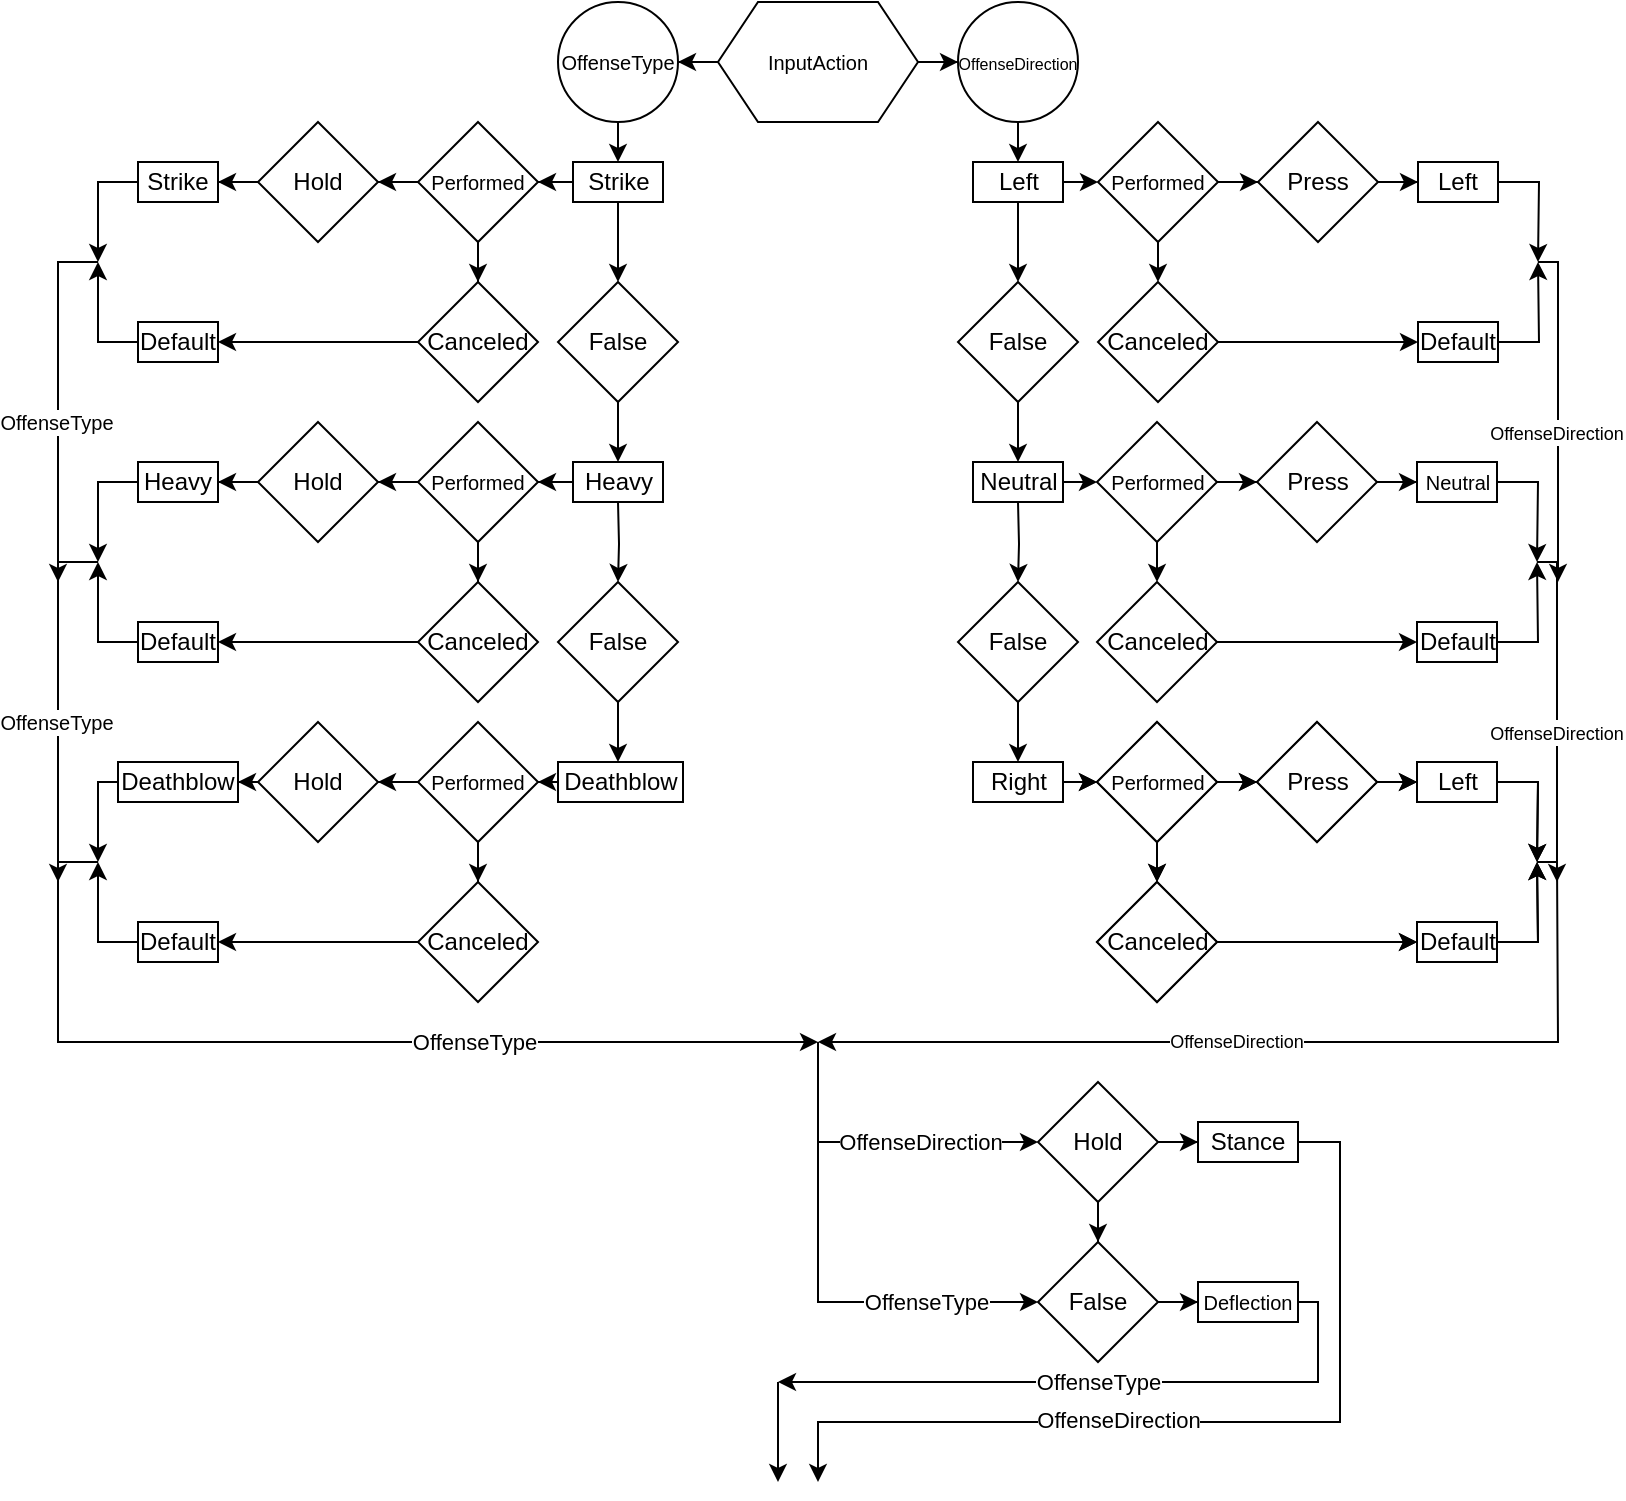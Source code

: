<mxfile version="24.7.7">
  <diagram name="Page-1" id="xpxKZQ_WyY-yNL0vuU9K">
    <mxGraphModel dx="1062" dy="573" grid="1" gridSize="10" guides="1" tooltips="1" connect="1" arrows="1" fold="1" page="1" pageScale="1" pageWidth="827" pageHeight="1169" math="0" shadow="0">
      <root>
        <mxCell id="0" />
        <mxCell id="1" parent="0" />
        <mxCell id="gS8Tz13PUogkv73b-dUA-65" value="" style="edgeStyle=orthogonalEdgeStyle;rounded=0;orthogonalLoop=1;jettySize=auto;html=1;" edge="1" parent="1" source="gS8Tz13PUogkv73b-dUA-63" target="gS8Tz13PUogkv73b-dUA-64">
          <mxGeometry relative="1" as="geometry" />
        </mxCell>
        <mxCell id="gS8Tz13PUogkv73b-dUA-63" value="&lt;font style=&quot;font-size: 10px;&quot;&gt;InputAction&lt;/font&gt;" style="shape=hexagon;perimeter=hexagonPerimeter2;whiteSpace=wrap;html=1;fixedSize=1;" vertex="1" parent="1">
          <mxGeometry x="369" y="210" width="100" height="60" as="geometry" />
        </mxCell>
        <mxCell id="gS8Tz13PUogkv73b-dUA-67" value="" style="edgeStyle=orthogonalEdgeStyle;rounded=0;orthogonalLoop=1;jettySize=auto;html=1;" edge="1" parent="1" source="gS8Tz13PUogkv73b-dUA-64" target="gS8Tz13PUogkv73b-dUA-66">
          <mxGeometry relative="1" as="geometry">
            <Array as="points">
              <mxPoint x="319" y="280" />
              <mxPoint x="319" y="280" />
            </Array>
          </mxGeometry>
        </mxCell>
        <mxCell id="gS8Tz13PUogkv73b-dUA-64" value="&lt;font style=&quot;font-size: 10px;&quot;&gt;OffenseType&lt;/font&gt;" style="ellipse;whiteSpace=wrap;html=1;" vertex="1" parent="1">
          <mxGeometry x="289" y="210" width="60" height="60" as="geometry" />
        </mxCell>
        <mxCell id="gS8Tz13PUogkv73b-dUA-69" value="" style="edgeStyle=orthogonalEdgeStyle;rounded=0;orthogonalLoop=1;jettySize=auto;html=1;" edge="1" parent="1" source="gS8Tz13PUogkv73b-dUA-66" target="gS8Tz13PUogkv73b-dUA-68">
          <mxGeometry relative="1" as="geometry" />
        </mxCell>
        <mxCell id="gS8Tz13PUogkv73b-dUA-86" style="edgeStyle=orthogonalEdgeStyle;rounded=0;orthogonalLoop=1;jettySize=auto;html=1;" edge="1" parent="1" source="gS8Tz13PUogkv73b-dUA-66" target="gS8Tz13PUogkv73b-dUA-85">
          <mxGeometry relative="1" as="geometry" />
        </mxCell>
        <mxCell id="gS8Tz13PUogkv73b-dUA-66" value="&lt;font style=&quot;font-size: 12px;&quot;&gt;Strike&lt;/font&gt;" style="whiteSpace=wrap;html=1;" vertex="1" parent="1">
          <mxGeometry x="296.5" y="290" width="45" height="20" as="geometry" />
        </mxCell>
        <mxCell id="gS8Tz13PUogkv73b-dUA-71" value="" style="edgeStyle=orthogonalEdgeStyle;rounded=0;orthogonalLoop=1;jettySize=auto;html=1;" edge="1" parent="1" source="gS8Tz13PUogkv73b-dUA-68" target="gS8Tz13PUogkv73b-dUA-70">
          <mxGeometry relative="1" as="geometry" />
        </mxCell>
        <mxCell id="gS8Tz13PUogkv73b-dUA-77" value="" style="edgeStyle=orthogonalEdgeStyle;rounded=0;orthogonalLoop=1;jettySize=auto;html=1;" edge="1" parent="1" source="gS8Tz13PUogkv73b-dUA-68" target="gS8Tz13PUogkv73b-dUA-76">
          <mxGeometry relative="1" as="geometry" />
        </mxCell>
        <mxCell id="gS8Tz13PUogkv73b-dUA-68" value="&lt;font style=&quot;font-size: 10px;&quot;&gt;Performed&lt;/font&gt;" style="rhombus;whiteSpace=wrap;html=1;" vertex="1" parent="1">
          <mxGeometry x="219" y="270" width="60" height="60" as="geometry" />
        </mxCell>
        <mxCell id="gS8Tz13PUogkv73b-dUA-75" value="" style="edgeStyle=orthogonalEdgeStyle;rounded=0;orthogonalLoop=1;jettySize=auto;html=1;" edge="1" parent="1" source="gS8Tz13PUogkv73b-dUA-70" target="gS8Tz13PUogkv73b-dUA-74">
          <mxGeometry relative="1" as="geometry" />
        </mxCell>
        <mxCell id="gS8Tz13PUogkv73b-dUA-70" value="Hold" style="rhombus;whiteSpace=wrap;html=1;" vertex="1" parent="1">
          <mxGeometry x="139" y="270" width="60" height="60" as="geometry" />
        </mxCell>
        <mxCell id="gS8Tz13PUogkv73b-dUA-82" style="edgeStyle=orthogonalEdgeStyle;rounded=0;orthogonalLoop=1;jettySize=auto;html=1;" edge="1" parent="1" source="gS8Tz13PUogkv73b-dUA-74">
          <mxGeometry relative="1" as="geometry">
            <mxPoint x="59" y="340" as="targetPoint" />
          </mxGeometry>
        </mxCell>
        <mxCell id="gS8Tz13PUogkv73b-dUA-74" value="Strike" style="whiteSpace=wrap;html=1;" vertex="1" parent="1">
          <mxGeometry x="79" y="290" width="40" height="20" as="geometry" />
        </mxCell>
        <mxCell id="gS8Tz13PUogkv73b-dUA-81" style="edgeStyle=orthogonalEdgeStyle;rounded=0;orthogonalLoop=1;jettySize=auto;html=1;entryX=1;entryY=0.5;entryDx=0;entryDy=0;" edge="1" parent="1" source="gS8Tz13PUogkv73b-dUA-76" target="gS8Tz13PUogkv73b-dUA-79">
          <mxGeometry relative="1" as="geometry" />
        </mxCell>
        <mxCell id="gS8Tz13PUogkv73b-dUA-76" value="Canceled" style="rhombus;whiteSpace=wrap;html=1;" vertex="1" parent="1">
          <mxGeometry x="219" y="350" width="60" height="60" as="geometry" />
        </mxCell>
        <mxCell id="gS8Tz13PUogkv73b-dUA-83" style="edgeStyle=orthogonalEdgeStyle;rounded=0;orthogonalLoop=1;jettySize=auto;html=1;" edge="1" parent="1" source="gS8Tz13PUogkv73b-dUA-79">
          <mxGeometry relative="1" as="geometry">
            <mxPoint x="59" y="340" as="targetPoint" />
          </mxGeometry>
        </mxCell>
        <mxCell id="gS8Tz13PUogkv73b-dUA-79" value="Default" style="whiteSpace=wrap;html=1;" vertex="1" parent="1">
          <mxGeometry x="79" y="370" width="40" height="20" as="geometry" />
        </mxCell>
        <mxCell id="gS8Tz13PUogkv73b-dUA-84" value="" style="endArrow=classic;html=1;rounded=0;" edge="1" parent="1">
          <mxGeometry width="50" height="50" relative="1" as="geometry">
            <mxPoint x="59" y="340" as="sourcePoint" />
            <mxPoint x="39" y="500" as="targetPoint" />
            <Array as="points">
              <mxPoint x="39" y="340" />
            </Array>
          </mxGeometry>
        </mxCell>
        <mxCell id="gS8Tz13PUogkv73b-dUA-124" value="&lt;font style=&quot;font-size: 10px;&quot;&gt;OffenseType&lt;/font&gt;" style="edgeLabel;html=1;align=center;verticalAlign=middle;resizable=0;points=[];" vertex="1" connectable="0" parent="gS8Tz13PUogkv73b-dUA-84">
          <mxGeometry x="0.111" y="-1" relative="1" as="geometry">
            <mxPoint as="offset" />
          </mxGeometry>
        </mxCell>
        <mxCell id="gS8Tz13PUogkv73b-dUA-85" value="False" style="rhombus;whiteSpace=wrap;html=1;" vertex="1" parent="1">
          <mxGeometry x="289" y="350" width="60" height="60" as="geometry" />
        </mxCell>
        <mxCell id="gS8Tz13PUogkv73b-dUA-91" value="" style="edgeStyle=orthogonalEdgeStyle;rounded=0;orthogonalLoop=1;jettySize=auto;html=1;exitX=0.5;exitY=1;exitDx=0;exitDy=0;" edge="1" parent="1" target="gS8Tz13PUogkv73b-dUA-93" source="gS8Tz13PUogkv73b-dUA-85">
          <mxGeometry relative="1" as="geometry">
            <mxPoint x="319" y="420" as="sourcePoint" />
            <Array as="points" />
          </mxGeometry>
        </mxCell>
        <mxCell id="gS8Tz13PUogkv73b-dUA-92" value="" style="edgeStyle=orthogonalEdgeStyle;rounded=0;orthogonalLoop=1;jettySize=auto;html=1;" edge="1" parent="1" source="gS8Tz13PUogkv73b-dUA-93" target="gS8Tz13PUogkv73b-dUA-96">
          <mxGeometry relative="1" as="geometry" />
        </mxCell>
        <mxCell id="gS8Tz13PUogkv73b-dUA-93" value="Heavy" style="whiteSpace=wrap;html=1;" vertex="1" parent="1">
          <mxGeometry x="296.5" y="440" width="45" height="20" as="geometry" />
        </mxCell>
        <mxCell id="gS8Tz13PUogkv73b-dUA-94" value="" style="edgeStyle=orthogonalEdgeStyle;rounded=0;orthogonalLoop=1;jettySize=auto;html=1;" edge="1" parent="1" source="gS8Tz13PUogkv73b-dUA-96" target="gS8Tz13PUogkv73b-dUA-98">
          <mxGeometry relative="1" as="geometry" />
        </mxCell>
        <mxCell id="gS8Tz13PUogkv73b-dUA-95" value="" style="edgeStyle=orthogonalEdgeStyle;rounded=0;orthogonalLoop=1;jettySize=auto;html=1;" edge="1" parent="1" source="gS8Tz13PUogkv73b-dUA-96" target="gS8Tz13PUogkv73b-dUA-102">
          <mxGeometry relative="1" as="geometry" />
        </mxCell>
        <mxCell id="gS8Tz13PUogkv73b-dUA-96" value="&lt;font style=&quot;font-size: 10px;&quot;&gt;Performed&lt;/font&gt;" style="rhombus;whiteSpace=wrap;html=1;" vertex="1" parent="1">
          <mxGeometry x="219" y="420" width="60" height="60" as="geometry" />
        </mxCell>
        <mxCell id="gS8Tz13PUogkv73b-dUA-97" value="" style="edgeStyle=orthogonalEdgeStyle;rounded=0;orthogonalLoop=1;jettySize=auto;html=1;" edge="1" parent="1" source="gS8Tz13PUogkv73b-dUA-98" target="gS8Tz13PUogkv73b-dUA-100">
          <mxGeometry relative="1" as="geometry" />
        </mxCell>
        <mxCell id="gS8Tz13PUogkv73b-dUA-98" value="Hold" style="rhombus;whiteSpace=wrap;html=1;" vertex="1" parent="1">
          <mxGeometry x="139" y="420" width="60" height="60" as="geometry" />
        </mxCell>
        <mxCell id="gS8Tz13PUogkv73b-dUA-99" style="edgeStyle=orthogonalEdgeStyle;rounded=0;orthogonalLoop=1;jettySize=auto;html=1;" edge="1" parent="1" source="gS8Tz13PUogkv73b-dUA-100">
          <mxGeometry relative="1" as="geometry">
            <mxPoint x="59" y="490" as="targetPoint" />
          </mxGeometry>
        </mxCell>
        <mxCell id="gS8Tz13PUogkv73b-dUA-100" value="Heavy" style="whiteSpace=wrap;html=1;" vertex="1" parent="1">
          <mxGeometry x="79" y="440" width="40" height="20" as="geometry" />
        </mxCell>
        <mxCell id="gS8Tz13PUogkv73b-dUA-101" style="edgeStyle=orthogonalEdgeStyle;rounded=0;orthogonalLoop=1;jettySize=auto;html=1;entryX=1;entryY=0.5;entryDx=0;entryDy=0;" edge="1" parent="1" source="gS8Tz13PUogkv73b-dUA-102" target="gS8Tz13PUogkv73b-dUA-104">
          <mxGeometry relative="1" as="geometry" />
        </mxCell>
        <mxCell id="gS8Tz13PUogkv73b-dUA-102" value="Canceled" style="rhombus;whiteSpace=wrap;html=1;" vertex="1" parent="1">
          <mxGeometry x="219" y="500" width="60" height="60" as="geometry" />
        </mxCell>
        <mxCell id="gS8Tz13PUogkv73b-dUA-103" style="edgeStyle=orthogonalEdgeStyle;rounded=0;orthogonalLoop=1;jettySize=auto;html=1;" edge="1" parent="1" source="gS8Tz13PUogkv73b-dUA-104">
          <mxGeometry relative="1" as="geometry">
            <mxPoint x="59" y="490" as="targetPoint" />
          </mxGeometry>
        </mxCell>
        <mxCell id="gS8Tz13PUogkv73b-dUA-104" value="Default" style="whiteSpace=wrap;html=1;" vertex="1" parent="1">
          <mxGeometry x="79" y="520" width="40" height="20" as="geometry" />
        </mxCell>
        <mxCell id="gS8Tz13PUogkv73b-dUA-106" style="edgeStyle=orthogonalEdgeStyle;rounded=0;orthogonalLoop=1;jettySize=auto;html=1;" edge="1" parent="1" target="gS8Tz13PUogkv73b-dUA-107">
          <mxGeometry relative="1" as="geometry">
            <mxPoint x="319" y="460" as="sourcePoint" />
          </mxGeometry>
        </mxCell>
        <mxCell id="gS8Tz13PUogkv73b-dUA-107" value="False" style="rhombus;whiteSpace=wrap;html=1;" vertex="1" parent="1">
          <mxGeometry x="289" y="500" width="60" height="60" as="geometry" />
        </mxCell>
        <mxCell id="gS8Tz13PUogkv73b-dUA-108" value="" style="edgeStyle=orthogonalEdgeStyle;rounded=0;orthogonalLoop=1;jettySize=auto;html=1;exitX=0.5;exitY=1;exitDx=0;exitDy=0;" edge="1" parent="1" source="gS8Tz13PUogkv73b-dUA-107" target="gS8Tz13PUogkv73b-dUA-110">
          <mxGeometry relative="1" as="geometry">
            <mxPoint x="319" y="570" as="sourcePoint" />
            <Array as="points">
              <mxPoint x="319" y="580" />
              <mxPoint x="319" y="580" />
            </Array>
          </mxGeometry>
        </mxCell>
        <mxCell id="gS8Tz13PUogkv73b-dUA-109" value="" style="edgeStyle=orthogonalEdgeStyle;rounded=0;orthogonalLoop=1;jettySize=auto;html=1;" edge="1" parent="1" source="gS8Tz13PUogkv73b-dUA-110" target="gS8Tz13PUogkv73b-dUA-113">
          <mxGeometry relative="1" as="geometry" />
        </mxCell>
        <mxCell id="gS8Tz13PUogkv73b-dUA-110" value="Deathblow" style="whiteSpace=wrap;html=1;" vertex="1" parent="1">
          <mxGeometry x="289" y="590" width="62.5" height="20" as="geometry" />
        </mxCell>
        <mxCell id="gS8Tz13PUogkv73b-dUA-111" value="" style="edgeStyle=orthogonalEdgeStyle;rounded=0;orthogonalLoop=1;jettySize=auto;html=1;" edge="1" parent="1" source="gS8Tz13PUogkv73b-dUA-113" target="gS8Tz13PUogkv73b-dUA-115">
          <mxGeometry relative="1" as="geometry" />
        </mxCell>
        <mxCell id="gS8Tz13PUogkv73b-dUA-112" value="" style="edgeStyle=orthogonalEdgeStyle;rounded=0;orthogonalLoop=1;jettySize=auto;html=1;" edge="1" parent="1" source="gS8Tz13PUogkv73b-dUA-113" target="gS8Tz13PUogkv73b-dUA-119">
          <mxGeometry relative="1" as="geometry" />
        </mxCell>
        <mxCell id="gS8Tz13PUogkv73b-dUA-113" value="&lt;font style=&quot;font-size: 10px;&quot;&gt;Performed&lt;/font&gt;" style="rhombus;whiteSpace=wrap;html=1;" vertex="1" parent="1">
          <mxGeometry x="219" y="570" width="60" height="60" as="geometry" />
        </mxCell>
        <mxCell id="gS8Tz13PUogkv73b-dUA-114" value="" style="edgeStyle=orthogonalEdgeStyle;rounded=0;orthogonalLoop=1;jettySize=auto;html=1;" edge="1" parent="1" source="gS8Tz13PUogkv73b-dUA-115" target="gS8Tz13PUogkv73b-dUA-117">
          <mxGeometry relative="1" as="geometry" />
        </mxCell>
        <mxCell id="gS8Tz13PUogkv73b-dUA-115" value="Hold" style="rhombus;whiteSpace=wrap;html=1;" vertex="1" parent="1">
          <mxGeometry x="139" y="570" width="60" height="60" as="geometry" />
        </mxCell>
        <mxCell id="gS8Tz13PUogkv73b-dUA-116" style="edgeStyle=orthogonalEdgeStyle;rounded=0;orthogonalLoop=1;jettySize=auto;html=1;" edge="1" parent="1" source="gS8Tz13PUogkv73b-dUA-117">
          <mxGeometry relative="1" as="geometry">
            <mxPoint x="59" y="640" as="targetPoint" />
            <Array as="points">
              <mxPoint x="59" y="600" />
            </Array>
          </mxGeometry>
        </mxCell>
        <mxCell id="gS8Tz13PUogkv73b-dUA-117" value="Deathblow" style="whiteSpace=wrap;html=1;" vertex="1" parent="1">
          <mxGeometry x="69" y="590" width="60" height="20" as="geometry" />
        </mxCell>
        <mxCell id="gS8Tz13PUogkv73b-dUA-118" style="edgeStyle=orthogonalEdgeStyle;rounded=0;orthogonalLoop=1;jettySize=auto;html=1;entryX=1;entryY=0.5;entryDx=0;entryDy=0;" edge="1" parent="1" source="gS8Tz13PUogkv73b-dUA-119" target="gS8Tz13PUogkv73b-dUA-121">
          <mxGeometry relative="1" as="geometry" />
        </mxCell>
        <mxCell id="gS8Tz13PUogkv73b-dUA-119" value="Canceled" style="rhombus;whiteSpace=wrap;html=1;" vertex="1" parent="1">
          <mxGeometry x="219" y="650" width="60" height="60" as="geometry" />
        </mxCell>
        <mxCell id="gS8Tz13PUogkv73b-dUA-120" style="edgeStyle=orthogonalEdgeStyle;rounded=0;orthogonalLoop=1;jettySize=auto;html=1;" edge="1" parent="1" source="gS8Tz13PUogkv73b-dUA-121">
          <mxGeometry relative="1" as="geometry">
            <mxPoint x="59" y="640" as="targetPoint" />
          </mxGeometry>
        </mxCell>
        <mxCell id="gS8Tz13PUogkv73b-dUA-121" value="Default" style="whiteSpace=wrap;html=1;" vertex="1" parent="1">
          <mxGeometry x="79" y="670" width="40" height="20" as="geometry" />
        </mxCell>
        <mxCell id="gS8Tz13PUogkv73b-dUA-122" value="" style="endArrow=classic;html=1;rounded=0;" edge="1" parent="1">
          <mxGeometry width="50" height="50" relative="1" as="geometry">
            <mxPoint x="59" y="490" as="sourcePoint" />
            <mxPoint x="39" y="650" as="targetPoint" />
            <Array as="points">
              <mxPoint x="39" y="490" />
            </Array>
          </mxGeometry>
        </mxCell>
        <mxCell id="gS8Tz13PUogkv73b-dUA-125" value="&lt;font style=&quot;font-size: 10px;&quot;&gt;OffenseType&lt;/font&gt;" style="edgeLabel;html=1;align=center;verticalAlign=middle;resizable=0;points=[];" vertex="1" connectable="0" parent="gS8Tz13PUogkv73b-dUA-122">
          <mxGeometry x="0.111" y="-1" relative="1" as="geometry">
            <mxPoint as="offset" />
          </mxGeometry>
        </mxCell>
        <mxCell id="gS8Tz13PUogkv73b-dUA-123" value="" style="endArrow=classic;html=1;rounded=0;" edge="1" parent="1">
          <mxGeometry width="50" height="50" relative="1" as="geometry">
            <mxPoint x="59" y="640" as="sourcePoint" />
            <mxPoint x="419" y="730" as="targetPoint" />
            <Array as="points">
              <mxPoint x="39" y="640" />
              <mxPoint x="39" y="730" />
            </Array>
          </mxGeometry>
        </mxCell>
        <mxCell id="gS8Tz13PUogkv73b-dUA-127" value="OffenseType" style="edgeLabel;html=1;align=center;verticalAlign=middle;resizable=0;points=[];" vertex="1" connectable="0" parent="gS8Tz13PUogkv73b-dUA-123">
          <mxGeometry x="0.297" relative="1" as="geometry">
            <mxPoint as="offset" />
          </mxGeometry>
        </mxCell>
        <mxCell id="gS8Tz13PUogkv73b-dUA-128" value="" style="edgeStyle=orthogonalEdgeStyle;rounded=0;orthogonalLoop=1;jettySize=auto;html=1;exitX=1;exitY=0.5;exitDx=0;exitDy=0;" edge="1" parent="1" target="gS8Tz13PUogkv73b-dUA-130" source="gS8Tz13PUogkv73b-dUA-63">
          <mxGeometry relative="1" as="geometry">
            <mxPoint x="569" y="240" as="sourcePoint" />
          </mxGeometry>
        </mxCell>
        <mxCell id="gS8Tz13PUogkv73b-dUA-129" value="" style="edgeStyle=orthogonalEdgeStyle;rounded=0;orthogonalLoop=1;jettySize=auto;html=1;" edge="1" parent="1" source="gS8Tz13PUogkv73b-dUA-130" target="gS8Tz13PUogkv73b-dUA-132">
          <mxGeometry relative="1" as="geometry">
            <Array as="points">
              <mxPoint x="519" y="280" />
              <mxPoint x="519" y="280" />
            </Array>
          </mxGeometry>
        </mxCell>
        <mxCell id="gS8Tz13PUogkv73b-dUA-130" value="&lt;font style=&quot;font-size: 8px;&quot;&gt;OffenseDirection&lt;/font&gt;" style="ellipse;whiteSpace=wrap;html=1;" vertex="1" parent="1">
          <mxGeometry x="489" y="210" width="60" height="60" as="geometry" />
        </mxCell>
        <mxCell id="gS8Tz13PUogkv73b-dUA-131" style="edgeStyle=orthogonalEdgeStyle;rounded=0;orthogonalLoop=1;jettySize=auto;html=1;" edge="1" parent="1" source="gS8Tz13PUogkv73b-dUA-132" target="gS8Tz13PUogkv73b-dUA-133">
          <mxGeometry relative="1" as="geometry" />
        </mxCell>
        <mxCell id="gS8Tz13PUogkv73b-dUA-132" value="Left" style="whiteSpace=wrap;html=1;" vertex="1" parent="1">
          <mxGeometry x="496.5" y="290" width="45" height="20" as="geometry" />
        </mxCell>
        <mxCell id="gS8Tz13PUogkv73b-dUA-133" value="False" style="rhombus;whiteSpace=wrap;html=1;" vertex="1" parent="1">
          <mxGeometry x="489" y="350" width="60" height="60" as="geometry" />
        </mxCell>
        <mxCell id="gS8Tz13PUogkv73b-dUA-134" value="" style="edgeStyle=orthogonalEdgeStyle;rounded=0;orthogonalLoop=1;jettySize=auto;html=1;exitX=0.5;exitY=1;exitDx=0;exitDy=0;" edge="1" parent="1" source="gS8Tz13PUogkv73b-dUA-133" target="gS8Tz13PUogkv73b-dUA-135">
          <mxGeometry relative="1" as="geometry">
            <mxPoint x="519" y="420" as="sourcePoint" />
            <Array as="points" />
          </mxGeometry>
        </mxCell>
        <mxCell id="gS8Tz13PUogkv73b-dUA-135" value="Neutral" style="whiteSpace=wrap;html=1;" vertex="1" parent="1">
          <mxGeometry x="496.5" y="440" width="45" height="20" as="geometry" />
        </mxCell>
        <mxCell id="gS8Tz13PUogkv73b-dUA-136" style="edgeStyle=orthogonalEdgeStyle;rounded=0;orthogonalLoop=1;jettySize=auto;html=1;" edge="1" parent="1" target="gS8Tz13PUogkv73b-dUA-137">
          <mxGeometry relative="1" as="geometry">
            <mxPoint x="519" y="460" as="sourcePoint" />
          </mxGeometry>
        </mxCell>
        <mxCell id="gS8Tz13PUogkv73b-dUA-137" value="False" style="rhombus;whiteSpace=wrap;html=1;" vertex="1" parent="1">
          <mxGeometry x="489" y="500" width="60" height="60" as="geometry" />
        </mxCell>
        <mxCell id="gS8Tz13PUogkv73b-dUA-138" value="" style="edgeStyle=orthogonalEdgeStyle;rounded=0;orthogonalLoop=1;jettySize=auto;html=1;exitX=0.5;exitY=1;exitDx=0;exitDy=0;entryX=0.5;entryY=0;entryDx=0;entryDy=0;" edge="1" parent="1" source="gS8Tz13PUogkv73b-dUA-137" target="gS8Tz13PUogkv73b-dUA-140">
          <mxGeometry relative="1" as="geometry">
            <mxPoint x="519" y="570" as="sourcePoint" />
            <Array as="points" />
            <mxPoint x="519" y="590" as="targetPoint" />
          </mxGeometry>
        </mxCell>
        <mxCell id="gS8Tz13PUogkv73b-dUA-140" value="Right" style="whiteSpace=wrap;html=1;" vertex="1" parent="1">
          <mxGeometry x="496.5" y="590" width="45" height="20" as="geometry" />
        </mxCell>
        <mxCell id="gS8Tz13PUogkv73b-dUA-148" value="" style="edgeStyle=orthogonalEdgeStyle;rounded=0;orthogonalLoop=1;jettySize=auto;html=1;exitX=1;exitY=0.5;exitDx=0;exitDy=0;entryX=0;entryY=0.5;entryDx=0;entryDy=0;" edge="1" parent="1" source="gS8Tz13PUogkv73b-dUA-132" target="gS8Tz13PUogkv73b-dUA-149">
          <mxGeometry relative="1" as="geometry">
            <mxPoint x="559.5" y="299.92" as="sourcePoint" />
            <mxPoint x="559" y="300" as="targetPoint" />
          </mxGeometry>
        </mxCell>
        <mxCell id="gS8Tz13PUogkv73b-dUA-149" value="&lt;font style=&quot;font-size: 10px;&quot;&gt;Performed&lt;/font&gt;" style="rhombus;whiteSpace=wrap;html=1;" vertex="1" parent="1">
          <mxGeometry x="559" y="270" width="60" height="60" as="geometry" />
        </mxCell>
        <mxCell id="gS8Tz13PUogkv73b-dUA-150" value="" style="edgeStyle=orthogonalEdgeStyle;rounded=0;orthogonalLoop=1;jettySize=auto;html=1;exitX=1;exitY=0.5;exitDx=0;exitDy=0;" edge="1" parent="1" target="gS8Tz13PUogkv73b-dUA-151" source="gS8Tz13PUogkv73b-dUA-149">
          <mxGeometry relative="1" as="geometry">
            <mxPoint x="719" y="300" as="sourcePoint" />
          </mxGeometry>
        </mxCell>
        <mxCell id="gS8Tz13PUogkv73b-dUA-151" value="Press" style="rhombus;whiteSpace=wrap;html=1;" vertex="1" parent="1">
          <mxGeometry x="639" y="270" width="60" height="60" as="geometry" />
        </mxCell>
        <mxCell id="gS8Tz13PUogkv73b-dUA-154" value="" style="edgeStyle=orthogonalEdgeStyle;rounded=0;orthogonalLoop=1;jettySize=auto;html=1;exitX=1;exitY=0.5;exitDx=0;exitDy=0;" edge="1" parent="1" target="gS8Tz13PUogkv73b-dUA-155" source="gS8Tz13PUogkv73b-dUA-151">
          <mxGeometry relative="1" as="geometry">
            <mxPoint x="779" y="300" as="sourcePoint" />
          </mxGeometry>
        </mxCell>
        <mxCell id="gS8Tz13PUogkv73b-dUA-155" value="Left" style="whiteSpace=wrap;html=1;" vertex="1" parent="1">
          <mxGeometry x="719" y="290" width="40" height="20" as="geometry" />
        </mxCell>
        <mxCell id="gS8Tz13PUogkv73b-dUA-160" style="edgeStyle=orthogonalEdgeStyle;rounded=0;orthogonalLoop=1;jettySize=auto;html=1;entryX=0;entryY=0.5;entryDx=0;entryDy=0;" edge="1" parent="1" source="gS8Tz13PUogkv73b-dUA-157" target="gS8Tz13PUogkv73b-dUA-159">
          <mxGeometry relative="1" as="geometry" />
        </mxCell>
        <mxCell id="gS8Tz13PUogkv73b-dUA-157" value="Canceled" style="rhombus;whiteSpace=wrap;html=1;" vertex="1" parent="1">
          <mxGeometry x="559" y="350" width="60" height="60" as="geometry" />
        </mxCell>
        <mxCell id="gS8Tz13PUogkv73b-dUA-158" style="edgeStyle=orthogonalEdgeStyle;rounded=0;orthogonalLoop=1;jettySize=auto;html=1;entryX=0.5;entryY=0;entryDx=0;entryDy=0;" edge="1" target="gS8Tz13PUogkv73b-dUA-157" parent="1">
          <mxGeometry relative="1" as="geometry">
            <mxPoint x="589" y="330" as="sourcePoint" />
          </mxGeometry>
        </mxCell>
        <mxCell id="gS8Tz13PUogkv73b-dUA-159" value="Default" style="whiteSpace=wrap;html=1;" vertex="1" parent="1">
          <mxGeometry x="719" y="370" width="40" height="20" as="geometry" />
        </mxCell>
        <mxCell id="gS8Tz13PUogkv73b-dUA-161" style="edgeStyle=orthogonalEdgeStyle;rounded=0;orthogonalLoop=1;jettySize=auto;html=1;exitX=1;exitY=0.5;exitDx=0;exitDy=0;" edge="1" parent="1" source="gS8Tz13PUogkv73b-dUA-155">
          <mxGeometry relative="1" as="geometry">
            <mxPoint x="779" y="340" as="targetPoint" />
            <mxPoint x="799" y="300" as="sourcePoint" />
          </mxGeometry>
        </mxCell>
        <mxCell id="gS8Tz13PUogkv73b-dUA-162" style="edgeStyle=orthogonalEdgeStyle;rounded=0;orthogonalLoop=1;jettySize=auto;html=1;exitX=1;exitY=0.5;exitDx=0;exitDy=0;" edge="1" parent="1" source="gS8Tz13PUogkv73b-dUA-159">
          <mxGeometry relative="1" as="geometry">
            <mxPoint x="779" y="340" as="targetPoint" />
            <mxPoint x="779" y="380" as="sourcePoint" />
          </mxGeometry>
        </mxCell>
        <mxCell id="gS8Tz13PUogkv73b-dUA-163" value="" style="endArrow=classic;html=1;rounded=0;" edge="1" parent="1">
          <mxGeometry width="50" height="50" relative="1" as="geometry">
            <mxPoint x="779" y="340" as="sourcePoint" />
            <mxPoint x="789" y="500" as="targetPoint" />
            <Array as="points">
              <mxPoint x="789" y="340" />
              <mxPoint x="789" y="380" />
            </Array>
          </mxGeometry>
        </mxCell>
        <mxCell id="gS8Tz13PUogkv73b-dUA-164" value="&lt;font style=&quot;font-size: 9px;&quot;&gt;OffenseDirection&lt;/font&gt;" style="edgeLabel;html=1;align=center;verticalAlign=middle;resizable=0;points=[];" vertex="1" connectable="0" parent="gS8Tz13PUogkv73b-dUA-163">
          <mxGeometry x="0.111" y="-1" relative="1" as="geometry">
            <mxPoint as="offset" />
          </mxGeometry>
        </mxCell>
        <mxCell id="gS8Tz13PUogkv73b-dUA-195" value="" style="edgeStyle=orthogonalEdgeStyle;rounded=0;orthogonalLoop=1;jettySize=auto;html=1;exitX=1;exitY=0.5;exitDx=0;exitDy=0;entryX=0;entryY=0.5;entryDx=0;entryDy=0;" edge="1" parent="1" target="gS8Tz13PUogkv73b-dUA-196">
          <mxGeometry relative="1" as="geometry">
            <mxPoint x="541.5" y="450" as="sourcePoint" />
            <mxPoint x="558.5" y="450" as="targetPoint" />
          </mxGeometry>
        </mxCell>
        <mxCell id="gS8Tz13PUogkv73b-dUA-196" value="&lt;font style=&quot;font-size: 10px;&quot;&gt;Performed&lt;/font&gt;" style="rhombus;whiteSpace=wrap;html=1;" vertex="1" parent="1">
          <mxGeometry x="558.5" y="420" width="60" height="60" as="geometry" />
        </mxCell>
        <mxCell id="gS8Tz13PUogkv73b-dUA-197" value="" style="edgeStyle=orthogonalEdgeStyle;rounded=0;orthogonalLoop=1;jettySize=auto;html=1;exitX=1;exitY=0.5;exitDx=0;exitDy=0;" edge="1" parent="1" source="gS8Tz13PUogkv73b-dUA-196" target="gS8Tz13PUogkv73b-dUA-198">
          <mxGeometry relative="1" as="geometry">
            <mxPoint x="718.5" y="450" as="sourcePoint" />
          </mxGeometry>
        </mxCell>
        <mxCell id="gS8Tz13PUogkv73b-dUA-198" value="Press" style="rhombus;whiteSpace=wrap;html=1;" vertex="1" parent="1">
          <mxGeometry x="638.5" y="420" width="60" height="60" as="geometry" />
        </mxCell>
        <mxCell id="gS8Tz13PUogkv73b-dUA-199" value="" style="edgeStyle=orthogonalEdgeStyle;rounded=0;orthogonalLoop=1;jettySize=auto;html=1;exitX=1;exitY=0.5;exitDx=0;exitDy=0;" edge="1" parent="1" source="gS8Tz13PUogkv73b-dUA-198" target="gS8Tz13PUogkv73b-dUA-200">
          <mxGeometry relative="1" as="geometry">
            <mxPoint x="778.5" y="450" as="sourcePoint" />
          </mxGeometry>
        </mxCell>
        <mxCell id="gS8Tz13PUogkv73b-dUA-200" value="&lt;font style=&quot;font-size: 10px;&quot;&gt;Neutral&lt;/font&gt;" style="whiteSpace=wrap;html=1;" vertex="1" parent="1">
          <mxGeometry x="718.5" y="440" width="40" height="20" as="geometry" />
        </mxCell>
        <mxCell id="gS8Tz13PUogkv73b-dUA-201" style="edgeStyle=orthogonalEdgeStyle;rounded=0;orthogonalLoop=1;jettySize=auto;html=1;entryX=0;entryY=0.5;entryDx=0;entryDy=0;" edge="1" parent="1" source="gS8Tz13PUogkv73b-dUA-202" target="gS8Tz13PUogkv73b-dUA-204">
          <mxGeometry relative="1" as="geometry" />
        </mxCell>
        <mxCell id="gS8Tz13PUogkv73b-dUA-202" value="Canceled" style="rhombus;whiteSpace=wrap;html=1;" vertex="1" parent="1">
          <mxGeometry x="558.5" y="500" width="60" height="60" as="geometry" />
        </mxCell>
        <mxCell id="gS8Tz13PUogkv73b-dUA-203" style="edgeStyle=orthogonalEdgeStyle;rounded=0;orthogonalLoop=1;jettySize=auto;html=1;entryX=0.5;entryY=0;entryDx=0;entryDy=0;" edge="1" parent="1" target="gS8Tz13PUogkv73b-dUA-202">
          <mxGeometry relative="1" as="geometry">
            <mxPoint x="588.5" y="480" as="sourcePoint" />
          </mxGeometry>
        </mxCell>
        <mxCell id="gS8Tz13PUogkv73b-dUA-204" value="Default" style="whiteSpace=wrap;html=1;" vertex="1" parent="1">
          <mxGeometry x="718.5" y="520" width="40" height="20" as="geometry" />
        </mxCell>
        <mxCell id="gS8Tz13PUogkv73b-dUA-205" style="edgeStyle=orthogonalEdgeStyle;rounded=0;orthogonalLoop=1;jettySize=auto;html=1;exitX=1;exitY=0.5;exitDx=0;exitDy=0;" edge="1" parent="1" source="gS8Tz13PUogkv73b-dUA-200">
          <mxGeometry relative="1" as="geometry">
            <mxPoint x="778.5" y="490" as="targetPoint" />
            <mxPoint x="798.5" y="450" as="sourcePoint" />
          </mxGeometry>
        </mxCell>
        <mxCell id="gS8Tz13PUogkv73b-dUA-206" style="edgeStyle=orthogonalEdgeStyle;rounded=0;orthogonalLoop=1;jettySize=auto;html=1;exitX=1;exitY=0.5;exitDx=0;exitDy=0;" edge="1" parent="1" source="gS8Tz13PUogkv73b-dUA-204">
          <mxGeometry relative="1" as="geometry">
            <mxPoint x="778.5" y="490" as="targetPoint" />
            <mxPoint x="778.5" y="530" as="sourcePoint" />
          </mxGeometry>
        </mxCell>
        <mxCell id="gS8Tz13PUogkv73b-dUA-207" value="" style="endArrow=classic;html=1;rounded=0;" edge="1" parent="1">
          <mxGeometry width="50" height="50" relative="1" as="geometry">
            <mxPoint x="778.5" y="490" as="sourcePoint" />
            <mxPoint x="788.5" y="650" as="targetPoint" />
            <Array as="points">
              <mxPoint x="788.5" y="490" />
              <mxPoint x="788.5" y="530" />
            </Array>
          </mxGeometry>
        </mxCell>
        <mxCell id="gS8Tz13PUogkv73b-dUA-208" value="&lt;font style=&quot;font-size: 9px;&quot;&gt;OffenseDirection&lt;/font&gt;" style="edgeLabel;html=1;align=center;verticalAlign=middle;resizable=0;points=[];" vertex="1" connectable="0" parent="gS8Tz13PUogkv73b-dUA-207">
          <mxGeometry x="0.111" y="-1" relative="1" as="geometry">
            <mxPoint as="offset" />
          </mxGeometry>
        </mxCell>
        <mxCell id="gS8Tz13PUogkv73b-dUA-209" value="" style="edgeStyle=orthogonalEdgeStyle;rounded=0;orthogonalLoop=1;jettySize=auto;html=1;exitX=1;exitY=0.5;exitDx=0;exitDy=0;entryX=0;entryY=0.5;entryDx=0;entryDy=0;" edge="1" parent="1" target="gS8Tz13PUogkv73b-dUA-210">
          <mxGeometry relative="1" as="geometry">
            <mxPoint x="541.5" y="600" as="sourcePoint" />
            <mxPoint x="558.5" y="600" as="targetPoint" />
          </mxGeometry>
        </mxCell>
        <mxCell id="gS8Tz13PUogkv73b-dUA-210" value="&lt;font style=&quot;font-size: 10px;&quot;&gt;Performed&lt;/font&gt;" style="rhombus;whiteSpace=wrap;html=1;" vertex="1" parent="1">
          <mxGeometry x="558.5" y="570" width="60" height="60" as="geometry" />
        </mxCell>
        <mxCell id="gS8Tz13PUogkv73b-dUA-211" value="" style="edgeStyle=orthogonalEdgeStyle;rounded=0;orthogonalLoop=1;jettySize=auto;html=1;exitX=1;exitY=0.5;exitDx=0;exitDy=0;" edge="1" parent="1" source="gS8Tz13PUogkv73b-dUA-210" target="gS8Tz13PUogkv73b-dUA-212">
          <mxGeometry relative="1" as="geometry">
            <mxPoint x="718.5" y="600" as="sourcePoint" />
          </mxGeometry>
        </mxCell>
        <mxCell id="gS8Tz13PUogkv73b-dUA-212" value="Press" style="rhombus;whiteSpace=wrap;html=1;" vertex="1" parent="1">
          <mxGeometry x="638.5" y="570" width="60" height="60" as="geometry" />
        </mxCell>
        <mxCell id="gS8Tz13PUogkv73b-dUA-213" value="" style="edgeStyle=orthogonalEdgeStyle;rounded=0;orthogonalLoop=1;jettySize=auto;html=1;exitX=1;exitY=0.5;exitDx=0;exitDy=0;" edge="1" parent="1" source="gS8Tz13PUogkv73b-dUA-212" target="gS8Tz13PUogkv73b-dUA-214">
          <mxGeometry relative="1" as="geometry">
            <mxPoint x="778.5" y="600" as="sourcePoint" />
          </mxGeometry>
        </mxCell>
        <mxCell id="gS8Tz13PUogkv73b-dUA-214" value="Left" style="whiteSpace=wrap;html=1;" vertex="1" parent="1">
          <mxGeometry x="718.5" y="590" width="40" height="20" as="geometry" />
        </mxCell>
        <mxCell id="gS8Tz13PUogkv73b-dUA-215" style="edgeStyle=orthogonalEdgeStyle;rounded=0;orthogonalLoop=1;jettySize=auto;html=1;entryX=0;entryY=0.5;entryDx=0;entryDy=0;" edge="1" parent="1" source="gS8Tz13PUogkv73b-dUA-216" target="gS8Tz13PUogkv73b-dUA-218">
          <mxGeometry relative="1" as="geometry" />
        </mxCell>
        <mxCell id="gS8Tz13PUogkv73b-dUA-216" value="Canceled" style="rhombus;whiteSpace=wrap;html=1;" vertex="1" parent="1">
          <mxGeometry x="558.5" y="650" width="60" height="60" as="geometry" />
        </mxCell>
        <mxCell id="gS8Tz13PUogkv73b-dUA-217" style="edgeStyle=orthogonalEdgeStyle;rounded=0;orthogonalLoop=1;jettySize=auto;html=1;entryX=0.5;entryY=0;entryDx=0;entryDy=0;" edge="1" parent="1" target="gS8Tz13PUogkv73b-dUA-216">
          <mxGeometry relative="1" as="geometry">
            <mxPoint x="588.5" y="630" as="sourcePoint" />
          </mxGeometry>
        </mxCell>
        <mxCell id="gS8Tz13PUogkv73b-dUA-218" value="Default" style="whiteSpace=wrap;html=1;" vertex="1" parent="1">
          <mxGeometry x="718.5" y="670" width="40" height="20" as="geometry" />
        </mxCell>
        <mxCell id="gS8Tz13PUogkv73b-dUA-219" style="edgeStyle=orthogonalEdgeStyle;rounded=0;orthogonalLoop=1;jettySize=auto;html=1;exitX=1;exitY=0.5;exitDx=0;exitDy=0;" edge="1" parent="1" source="gS8Tz13PUogkv73b-dUA-214">
          <mxGeometry relative="1" as="geometry">
            <mxPoint x="778.5" y="640" as="targetPoint" />
            <mxPoint x="798.5" y="600" as="sourcePoint" />
          </mxGeometry>
        </mxCell>
        <mxCell id="gS8Tz13PUogkv73b-dUA-220" style="edgeStyle=orthogonalEdgeStyle;rounded=0;orthogonalLoop=1;jettySize=auto;html=1;exitX=1;exitY=0.5;exitDx=0;exitDy=0;" edge="1" parent="1" source="gS8Tz13PUogkv73b-dUA-218">
          <mxGeometry relative="1" as="geometry">
            <mxPoint x="778.5" y="640" as="targetPoint" />
            <mxPoint x="778.5" y="680" as="sourcePoint" />
          </mxGeometry>
        </mxCell>
        <mxCell id="gS8Tz13PUogkv73b-dUA-223" value="" style="edgeStyle=orthogonalEdgeStyle;rounded=0;orthogonalLoop=1;jettySize=auto;html=1;exitX=1;exitY=0.5;exitDx=0;exitDy=0;entryX=0;entryY=0.5;entryDx=0;entryDy=0;" edge="1" target="gS8Tz13PUogkv73b-dUA-224" parent="1">
          <mxGeometry relative="1" as="geometry">
            <mxPoint x="541.5" y="600" as="sourcePoint" />
            <mxPoint x="558.5" y="600" as="targetPoint" />
          </mxGeometry>
        </mxCell>
        <mxCell id="gS8Tz13PUogkv73b-dUA-224" value="&lt;font style=&quot;font-size: 10px;&quot;&gt;Performed&lt;/font&gt;" style="rhombus;whiteSpace=wrap;html=1;" vertex="1" parent="1">
          <mxGeometry x="558.5" y="570" width="60" height="60" as="geometry" />
        </mxCell>
        <mxCell id="gS8Tz13PUogkv73b-dUA-225" value="" style="edgeStyle=orthogonalEdgeStyle;rounded=0;orthogonalLoop=1;jettySize=auto;html=1;exitX=1;exitY=0.5;exitDx=0;exitDy=0;" edge="1" source="gS8Tz13PUogkv73b-dUA-224" target="gS8Tz13PUogkv73b-dUA-226" parent="1">
          <mxGeometry relative="1" as="geometry">
            <mxPoint x="718.5" y="600" as="sourcePoint" />
          </mxGeometry>
        </mxCell>
        <mxCell id="gS8Tz13PUogkv73b-dUA-226" value="Press" style="rhombus;whiteSpace=wrap;html=1;" vertex="1" parent="1">
          <mxGeometry x="638.5" y="570" width="60" height="60" as="geometry" />
        </mxCell>
        <mxCell id="gS8Tz13PUogkv73b-dUA-227" value="" style="edgeStyle=orthogonalEdgeStyle;rounded=0;orthogonalLoop=1;jettySize=auto;html=1;exitX=1;exitY=0.5;exitDx=0;exitDy=0;" edge="1" source="gS8Tz13PUogkv73b-dUA-226" target="gS8Tz13PUogkv73b-dUA-228" parent="1">
          <mxGeometry relative="1" as="geometry">
            <mxPoint x="778.5" y="600" as="sourcePoint" />
          </mxGeometry>
        </mxCell>
        <mxCell id="gS8Tz13PUogkv73b-dUA-228" value="Left" style="whiteSpace=wrap;html=1;" vertex="1" parent="1">
          <mxGeometry x="718.5" y="590" width="40" height="20" as="geometry" />
        </mxCell>
        <mxCell id="gS8Tz13PUogkv73b-dUA-229" style="edgeStyle=orthogonalEdgeStyle;rounded=0;orthogonalLoop=1;jettySize=auto;html=1;entryX=0;entryY=0.5;entryDx=0;entryDy=0;" edge="1" source="gS8Tz13PUogkv73b-dUA-230" target="gS8Tz13PUogkv73b-dUA-232" parent="1">
          <mxGeometry relative="1" as="geometry" />
        </mxCell>
        <mxCell id="gS8Tz13PUogkv73b-dUA-230" value="Canceled" style="rhombus;whiteSpace=wrap;html=1;" vertex="1" parent="1">
          <mxGeometry x="558.5" y="650" width="60" height="60" as="geometry" />
        </mxCell>
        <mxCell id="gS8Tz13PUogkv73b-dUA-231" style="edgeStyle=orthogonalEdgeStyle;rounded=0;orthogonalLoop=1;jettySize=auto;html=1;entryX=0.5;entryY=0;entryDx=0;entryDy=0;" edge="1" target="gS8Tz13PUogkv73b-dUA-230" parent="1">
          <mxGeometry relative="1" as="geometry">
            <mxPoint x="588.5" y="630" as="sourcePoint" />
          </mxGeometry>
        </mxCell>
        <mxCell id="gS8Tz13PUogkv73b-dUA-232" value="Default" style="whiteSpace=wrap;html=1;" vertex="1" parent="1">
          <mxGeometry x="718.5" y="670" width="40" height="20" as="geometry" />
        </mxCell>
        <mxCell id="gS8Tz13PUogkv73b-dUA-233" style="edgeStyle=orthogonalEdgeStyle;rounded=0;orthogonalLoop=1;jettySize=auto;html=1;exitX=1;exitY=0.5;exitDx=0;exitDy=0;" edge="1" source="gS8Tz13PUogkv73b-dUA-228" parent="1">
          <mxGeometry relative="1" as="geometry">
            <mxPoint x="778.5" y="640" as="targetPoint" />
            <mxPoint x="798.5" y="600" as="sourcePoint" />
          </mxGeometry>
        </mxCell>
        <mxCell id="gS8Tz13PUogkv73b-dUA-234" style="edgeStyle=orthogonalEdgeStyle;rounded=0;orthogonalLoop=1;jettySize=auto;html=1;exitX=1;exitY=0.5;exitDx=0;exitDy=0;" edge="1" source="gS8Tz13PUogkv73b-dUA-232" parent="1">
          <mxGeometry relative="1" as="geometry">
            <mxPoint x="778.5" y="640" as="targetPoint" />
            <mxPoint x="778.5" y="680" as="sourcePoint" />
          </mxGeometry>
        </mxCell>
        <mxCell id="gS8Tz13PUogkv73b-dUA-235" value="" style="endArrow=classic;html=1;rounded=0;" edge="1" parent="1">
          <mxGeometry width="50" height="50" relative="1" as="geometry">
            <mxPoint x="778.5" y="640" as="sourcePoint" />
            <mxPoint x="419" y="730" as="targetPoint" />
            <Array as="points">
              <mxPoint x="788.5" y="640" />
              <mxPoint x="789" y="730" />
            </Array>
          </mxGeometry>
        </mxCell>
        <mxCell id="gS8Tz13PUogkv73b-dUA-236" value="&lt;font style=&quot;font-size: 9px;&quot;&gt;OffenseDirection&lt;/font&gt;" style="edgeLabel;html=1;align=center;verticalAlign=middle;resizable=0;points=[];" vertex="1" connectable="0" parent="gS8Tz13PUogkv73b-dUA-235">
          <mxGeometry x="0.111" y="-1" relative="1" as="geometry">
            <mxPoint as="offset" />
          </mxGeometry>
        </mxCell>
        <mxCell id="gS8Tz13PUogkv73b-dUA-243" style="edgeStyle=orthogonalEdgeStyle;rounded=0;orthogonalLoop=1;jettySize=auto;html=1;entryX=0;entryY=0.5;entryDx=0;entryDy=0;" edge="1" parent="1" source="gS8Tz13PUogkv73b-dUA-238" target="gS8Tz13PUogkv73b-dUA-242">
          <mxGeometry relative="1" as="geometry" />
        </mxCell>
        <mxCell id="gS8Tz13PUogkv73b-dUA-249" value="" style="edgeStyle=orthogonalEdgeStyle;rounded=0;orthogonalLoop=1;jettySize=auto;html=1;" edge="1" parent="1" source="gS8Tz13PUogkv73b-dUA-238" target="gS8Tz13PUogkv73b-dUA-248">
          <mxGeometry relative="1" as="geometry" />
        </mxCell>
        <mxCell id="gS8Tz13PUogkv73b-dUA-238" value="Hold" style="rhombus;whiteSpace=wrap;html=1;" vertex="1" parent="1">
          <mxGeometry x="529" y="750" width="60" height="60" as="geometry" />
        </mxCell>
        <mxCell id="gS8Tz13PUogkv73b-dUA-239" value="" style="endArrow=classic;html=1;rounded=0;entryX=0;entryY=0.5;entryDx=0;entryDy=0;" edge="1" parent="1" target="gS8Tz13PUogkv73b-dUA-238">
          <mxGeometry width="50" height="50" relative="1" as="geometry">
            <mxPoint x="419" y="730" as="sourcePoint" />
            <mxPoint x="329" y="780" as="targetPoint" />
            <Array as="points">
              <mxPoint x="419" y="780" />
            </Array>
          </mxGeometry>
        </mxCell>
        <mxCell id="gS8Tz13PUogkv73b-dUA-241" value="OffenseDirection" style="edgeLabel;html=1;align=center;verticalAlign=middle;resizable=0;points=[];" vertex="1" connectable="0" parent="gS8Tz13PUogkv73b-dUA-239">
          <mxGeometry x="-0.218" y="1" relative="1" as="geometry">
            <mxPoint x="38" y="1" as="offset" />
          </mxGeometry>
        </mxCell>
        <mxCell id="gS8Tz13PUogkv73b-dUA-254" style="edgeStyle=orthogonalEdgeStyle;rounded=0;orthogonalLoop=1;jettySize=auto;html=1;" edge="1" parent="1" source="gS8Tz13PUogkv73b-dUA-242">
          <mxGeometry relative="1" as="geometry">
            <mxPoint x="419" y="950" as="targetPoint" />
            <Array as="points">
              <mxPoint x="680" y="780" />
              <mxPoint x="680" y="920" />
              <mxPoint x="419" y="920" />
            </Array>
          </mxGeometry>
        </mxCell>
        <mxCell id="gS8Tz13PUogkv73b-dUA-259" value="OffenseDirection" style="edgeLabel;html=1;align=center;verticalAlign=middle;resizable=0;points=[];" vertex="1" connectable="0" parent="gS8Tz13PUogkv73b-dUA-254">
          <mxGeometry x="0.285" y="-1" relative="1" as="geometry">
            <mxPoint x="18" as="offset" />
          </mxGeometry>
        </mxCell>
        <mxCell id="gS8Tz13PUogkv73b-dUA-242" value="Stance" style="whiteSpace=wrap;html=1;" vertex="1" parent="1">
          <mxGeometry x="609" y="770" width="50" height="20" as="geometry" />
        </mxCell>
        <mxCell id="gS8Tz13PUogkv73b-dUA-253" style="edgeStyle=orthogonalEdgeStyle;rounded=0;orthogonalLoop=1;jettySize=auto;html=1;entryX=0;entryY=0.5;entryDx=0;entryDy=0;" edge="1" parent="1" source="gS8Tz13PUogkv73b-dUA-248" target="gS8Tz13PUogkv73b-dUA-252">
          <mxGeometry relative="1" as="geometry" />
        </mxCell>
        <mxCell id="gS8Tz13PUogkv73b-dUA-248" value="False" style="rhombus;whiteSpace=wrap;html=1;" vertex="1" parent="1">
          <mxGeometry x="529" y="830" width="60" height="60" as="geometry" />
        </mxCell>
        <mxCell id="gS8Tz13PUogkv73b-dUA-250" value="" style="endArrow=classic;html=1;rounded=0;entryX=0;entryY=0.5;entryDx=0;entryDy=0;" edge="1" parent="1" target="gS8Tz13PUogkv73b-dUA-248">
          <mxGeometry width="50" height="50" relative="1" as="geometry">
            <mxPoint x="419" y="780" as="sourcePoint" />
            <mxPoint x="429" y="840" as="targetPoint" />
            <Array as="points">
              <mxPoint x="419" y="860" />
            </Array>
          </mxGeometry>
        </mxCell>
        <mxCell id="gS8Tz13PUogkv73b-dUA-251" value="OffenseType" style="edgeLabel;html=1;align=center;verticalAlign=middle;resizable=0;points=[];" vertex="1" connectable="0" parent="gS8Tz13PUogkv73b-dUA-250">
          <mxGeometry x="0.404" relative="1" as="geometry">
            <mxPoint as="offset" />
          </mxGeometry>
        </mxCell>
        <mxCell id="gS8Tz13PUogkv73b-dUA-257" style="edgeStyle=orthogonalEdgeStyle;rounded=0;orthogonalLoop=1;jettySize=auto;html=1;" edge="1" parent="1" source="gS8Tz13PUogkv73b-dUA-252">
          <mxGeometry relative="1" as="geometry">
            <mxPoint x="399" y="900" as="targetPoint" />
            <Array as="points">
              <mxPoint x="669" y="860" />
              <mxPoint x="669" y="900" />
            </Array>
          </mxGeometry>
        </mxCell>
        <mxCell id="gS8Tz13PUogkv73b-dUA-258" value="OffenseType" style="edgeLabel;html=1;align=center;verticalAlign=middle;resizable=0;points=[];" vertex="1" connectable="0" parent="gS8Tz13PUogkv73b-dUA-257">
          <mxGeometry x="0.293" relative="1" as="geometry">
            <mxPoint x="47" as="offset" />
          </mxGeometry>
        </mxCell>
        <mxCell id="gS8Tz13PUogkv73b-dUA-252" value="&lt;font style=&quot;font-size: 10px;&quot;&gt;Deflection&lt;/font&gt;" style="whiteSpace=wrap;html=1;" vertex="1" parent="1">
          <mxGeometry x="609" y="850" width="50" height="20" as="geometry" />
        </mxCell>
        <mxCell id="gS8Tz13PUogkv73b-dUA-260" value="" style="endArrow=classic;html=1;rounded=0;" edge="1" parent="1">
          <mxGeometry width="50" height="50" relative="1" as="geometry">
            <mxPoint x="399" y="900" as="sourcePoint" />
            <mxPoint x="399" y="950" as="targetPoint" />
          </mxGeometry>
        </mxCell>
      </root>
    </mxGraphModel>
  </diagram>
</mxfile>
